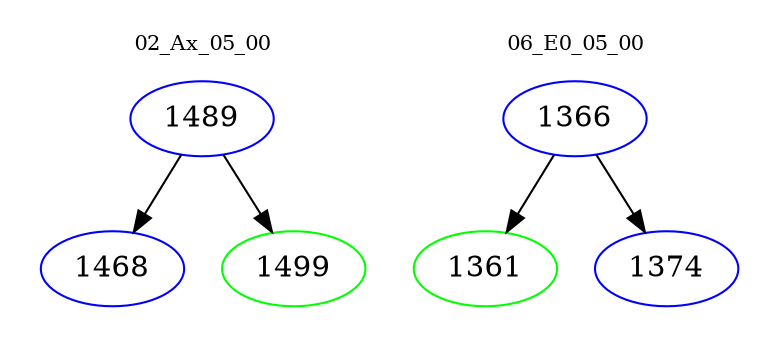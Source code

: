 digraph{
subgraph cluster_0 {
color = white
label = "02_Ax_05_00";
fontsize=10;
T0_1489 [label="1489", color="blue"]
T0_1489 -> T0_1468 [color="black"]
T0_1468 [label="1468", color="blue"]
T0_1489 -> T0_1499 [color="black"]
T0_1499 [label="1499", color="green"]
}
subgraph cluster_1 {
color = white
label = "06_E0_05_00";
fontsize=10;
T1_1366 [label="1366", color="blue"]
T1_1366 -> T1_1361 [color="black"]
T1_1361 [label="1361", color="green"]
T1_1366 -> T1_1374 [color="black"]
T1_1374 [label="1374", color="blue"]
}
}
